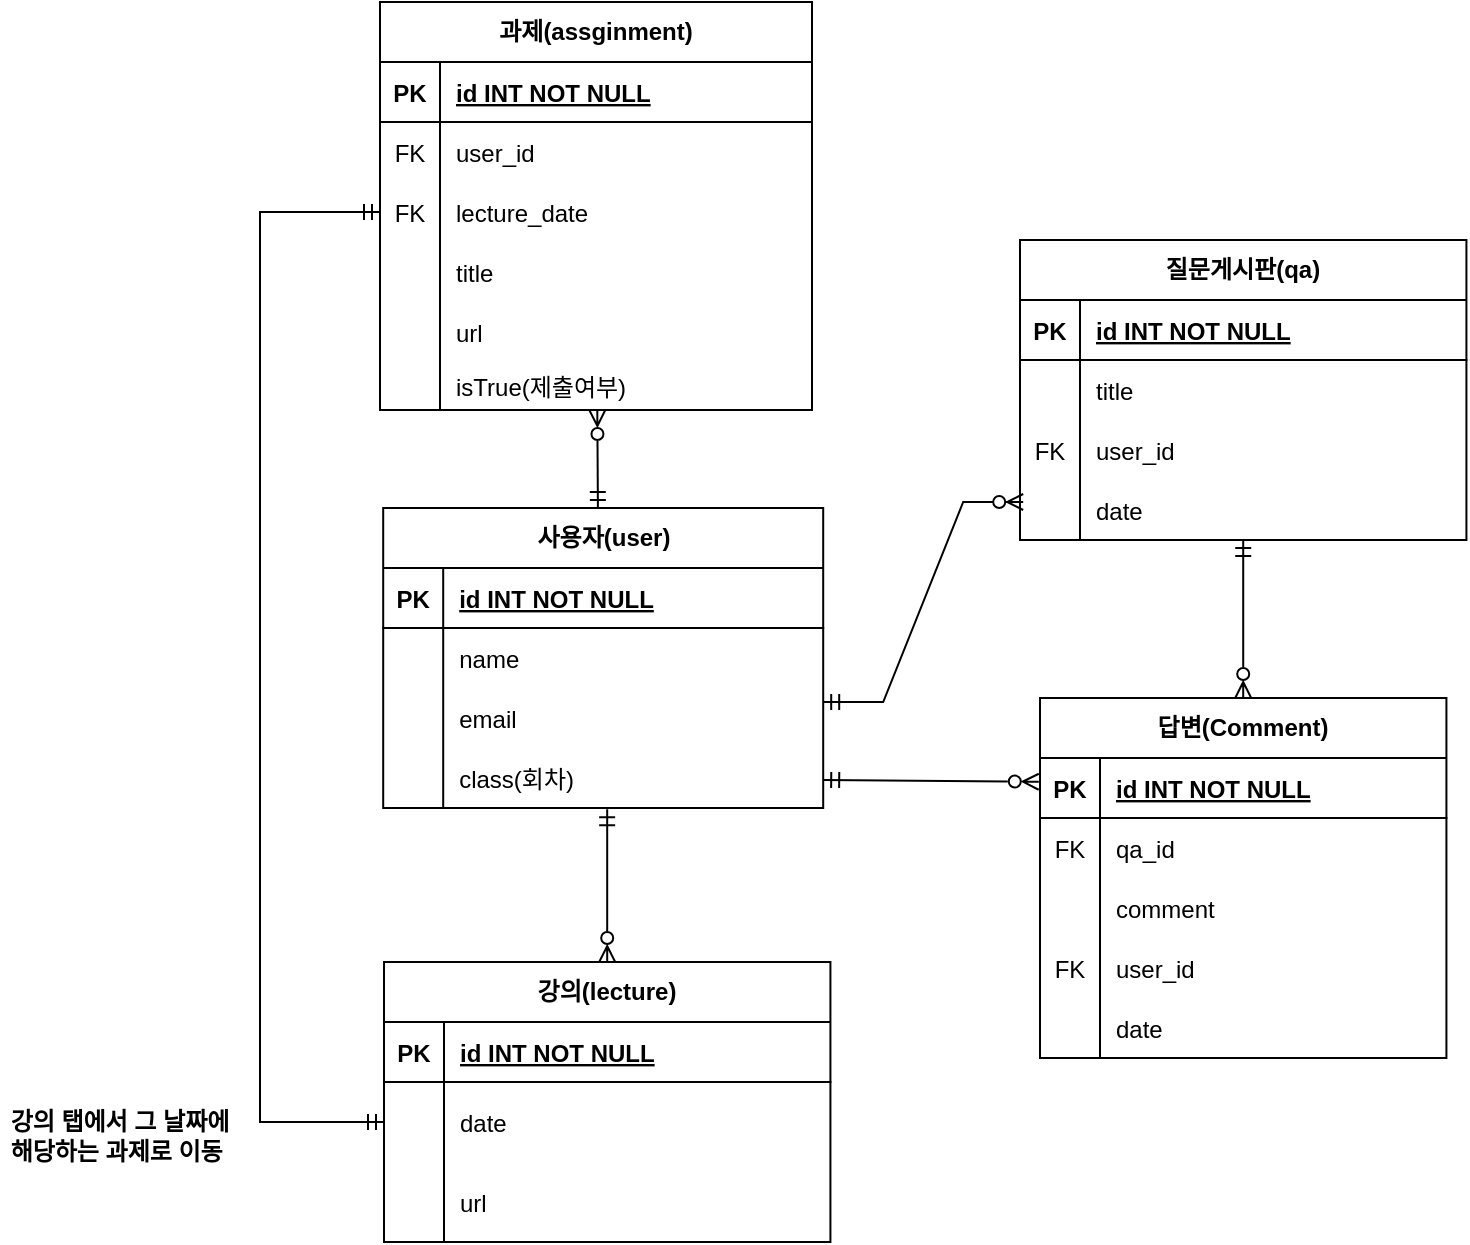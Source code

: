 <mxfile version="20.2.6" type="device"><diagram id="R2lEEEUBdFMjLlhIrx00" name="Page-1"><mxGraphModel dx="1209" dy="741" grid="0" gridSize="10" guides="1" tooltips="1" connect="1" arrows="1" fold="1" page="1" pageScale="1" pageWidth="850" pageHeight="1100" math="0" shadow="0" extFonts="Permanent Marker^https://fonts.googleapis.com/css?family=Permanent+Marker"><root><mxCell id="0"/><mxCell id="1" parent="0"/><mxCell id="u6gyyq9-gLubnpaLBzh7-92" value="" style="edgeStyle=none;rounded=0;orthogonalLoop=1;jettySize=auto;html=1;startArrow=ERmandOne;startFill=0;endArrow=ERzeroToMany;endFill=0;entryX=0.5;entryY=0;entryDx=0;entryDy=0;exitX=0.509;exitY=1.021;exitDx=0;exitDy=0;exitPerimeter=0;" parent="1" source="u6gyyq9-gLubnpaLBzh7-4" target="u6gyyq9-gLubnpaLBzh7-7" edge="1"><mxGeometry relative="1" as="geometry"/></mxCell><mxCell id="C-vyLk0tnHw3VtMMgP7b-23" value="사용자(user)" style="shape=table;startSize=30;container=1;collapsible=1;childLayout=tableLayout;fixedRows=1;rowLines=0;fontStyle=1;align=center;resizeLast=1;whiteSpace=wrap;" parent="1" vertex="1"><mxGeometry x="201.6" y="273" width="220" height="150" as="geometry"><mxRectangle x="120" y="120" width="100" height="30" as="alternateBounds"/></mxGeometry></mxCell><mxCell id="C-vyLk0tnHw3VtMMgP7b-24" value="" style="shape=partialRectangle;collapsible=0;dropTarget=0;pointerEvents=0;fillColor=none;points=[[0,0.5],[1,0.5]];portConstraint=eastwest;top=0;left=0;right=0;bottom=1;" parent="C-vyLk0tnHw3VtMMgP7b-23" vertex="1"><mxGeometry y="30" width="220" height="30" as="geometry"/></mxCell><mxCell id="C-vyLk0tnHw3VtMMgP7b-25" value="PK" style="shape=partialRectangle;overflow=hidden;connectable=0;fillColor=none;top=0;left=0;bottom=0;right=0;fontStyle=1;" parent="C-vyLk0tnHw3VtMMgP7b-24" vertex="1"><mxGeometry width="30" height="30" as="geometry"><mxRectangle width="30" height="30" as="alternateBounds"/></mxGeometry></mxCell><mxCell id="C-vyLk0tnHw3VtMMgP7b-26" value="id INT NOT NULL " style="shape=partialRectangle;overflow=hidden;connectable=0;fillColor=none;top=0;left=0;bottom=0;right=0;align=left;spacingLeft=6;fontStyle=5;" parent="C-vyLk0tnHw3VtMMgP7b-24" vertex="1"><mxGeometry x="30" width="190" height="30" as="geometry"><mxRectangle width="190" height="30" as="alternateBounds"/></mxGeometry></mxCell><mxCell id="C-vyLk0tnHw3VtMMgP7b-27" value="" style="shape=partialRectangle;collapsible=0;dropTarget=0;pointerEvents=0;fillColor=none;points=[[0,0.5],[1,0.5]];portConstraint=eastwest;top=0;left=0;right=0;bottom=0;" parent="C-vyLk0tnHw3VtMMgP7b-23" vertex="1"><mxGeometry y="60" width="220" height="30" as="geometry"/></mxCell><mxCell id="C-vyLk0tnHw3VtMMgP7b-28" value="" style="shape=partialRectangle;overflow=hidden;connectable=0;fillColor=none;top=0;left=0;bottom=0;right=0;" parent="C-vyLk0tnHw3VtMMgP7b-27" vertex="1"><mxGeometry width="30" height="30" as="geometry"><mxRectangle width="30" height="30" as="alternateBounds"/></mxGeometry></mxCell><mxCell id="C-vyLk0tnHw3VtMMgP7b-29" value="name" style="shape=partialRectangle;overflow=hidden;connectable=0;fillColor=none;top=0;left=0;bottom=0;right=0;align=left;spacingLeft=6;" parent="C-vyLk0tnHw3VtMMgP7b-27" vertex="1"><mxGeometry x="30" width="190" height="30" as="geometry"><mxRectangle width="190" height="30" as="alternateBounds"/></mxGeometry></mxCell><mxCell id="u6gyyq9-gLubnpaLBzh7-1" value="" style="shape=partialRectangle;collapsible=0;dropTarget=0;pointerEvents=0;fillColor=none;points=[[0,0.5],[1,0.5]];portConstraint=eastwest;top=0;left=0;right=0;bottom=0;" parent="C-vyLk0tnHw3VtMMgP7b-23" vertex="1"><mxGeometry y="90" width="220" height="30" as="geometry"/></mxCell><mxCell id="u6gyyq9-gLubnpaLBzh7-2" value="" style="shape=partialRectangle;overflow=hidden;connectable=0;fillColor=none;top=0;left=0;bottom=0;right=0;" parent="u6gyyq9-gLubnpaLBzh7-1" vertex="1"><mxGeometry width="30" height="30" as="geometry"><mxRectangle width="30" height="30" as="alternateBounds"/></mxGeometry></mxCell><mxCell id="u6gyyq9-gLubnpaLBzh7-3" value="email" style="shape=partialRectangle;overflow=hidden;connectable=0;fillColor=none;top=0;left=0;bottom=0;right=0;align=left;spacingLeft=6;" parent="u6gyyq9-gLubnpaLBzh7-1" vertex="1"><mxGeometry x="30" width="190" height="30" as="geometry"><mxRectangle width="190" height="30" as="alternateBounds"/></mxGeometry></mxCell><mxCell id="u6gyyq9-gLubnpaLBzh7-4" value="" style="shape=partialRectangle;collapsible=0;dropTarget=0;pointerEvents=0;fillColor=none;points=[[0,0.5],[1,0.5]];portConstraint=eastwest;top=0;left=0;right=0;bottom=0;" parent="C-vyLk0tnHw3VtMMgP7b-23" vertex="1"><mxGeometry y="120" width="220" height="30" as="geometry"/></mxCell><mxCell id="u6gyyq9-gLubnpaLBzh7-5" value="              " style="shape=partialRectangle;overflow=hidden;connectable=0;fillColor=none;top=0;left=0;bottom=0;right=0;" parent="u6gyyq9-gLubnpaLBzh7-4" vertex="1"><mxGeometry width="30" height="30" as="geometry"><mxRectangle width="30" height="30" as="alternateBounds"/></mxGeometry></mxCell><mxCell id="u6gyyq9-gLubnpaLBzh7-6" value="class(회차)" style="shape=partialRectangle;overflow=hidden;connectable=0;fillColor=none;top=0;left=0;bottom=0;right=0;align=left;spacingLeft=6;" parent="u6gyyq9-gLubnpaLBzh7-4" vertex="1"><mxGeometry x="30" width="190" height="30" as="geometry"><mxRectangle width="190" height="30" as="alternateBounds"/></mxGeometry></mxCell><mxCell id="u6gyyq9-gLubnpaLBzh7-7" value="강의(lecture)" style="shape=table;startSize=30;container=1;collapsible=1;childLayout=tableLayout;fixedRows=1;rowLines=0;fontStyle=1;align=center;resizeLast=1;whiteSpace=wrap;" parent="1" vertex="1"><mxGeometry x="202" y="500" width="223.21" height="140" as="geometry"><mxRectangle x="120" y="120" width="100" height="30" as="alternateBounds"/></mxGeometry></mxCell><mxCell id="u6gyyq9-gLubnpaLBzh7-8" value="" style="shape=partialRectangle;collapsible=0;dropTarget=0;pointerEvents=0;fillColor=none;points=[[0,0.5],[1,0.5]];portConstraint=eastwest;top=0;left=0;right=0;bottom=1;" parent="u6gyyq9-gLubnpaLBzh7-7" vertex="1"><mxGeometry y="30" width="223.21" height="30" as="geometry"/></mxCell><mxCell id="u6gyyq9-gLubnpaLBzh7-9" value="PK" style="shape=partialRectangle;overflow=hidden;connectable=0;fillColor=none;top=0;left=0;bottom=0;right=0;fontStyle=1;" parent="u6gyyq9-gLubnpaLBzh7-8" vertex="1"><mxGeometry width="30" height="30" as="geometry"><mxRectangle width="30" height="30" as="alternateBounds"/></mxGeometry></mxCell><mxCell id="u6gyyq9-gLubnpaLBzh7-10" value="id INT NOT NULL " style="shape=partialRectangle;overflow=hidden;connectable=0;fillColor=none;top=0;left=0;bottom=0;right=0;align=left;spacingLeft=6;fontStyle=5;" parent="u6gyyq9-gLubnpaLBzh7-8" vertex="1"><mxGeometry x="30" width="193.21" height="30" as="geometry"><mxRectangle width="193.21" height="30" as="alternateBounds"/></mxGeometry></mxCell><mxCell id="u6gyyq9-gLubnpaLBzh7-11" value="" style="shape=partialRectangle;collapsible=0;dropTarget=0;pointerEvents=0;fillColor=none;points=[[0,0.5],[1,0.5]];portConstraint=eastwest;top=0;left=0;right=0;bottom=0;" parent="u6gyyq9-gLubnpaLBzh7-7" vertex="1"><mxGeometry y="60" width="223.21" height="40" as="geometry"/></mxCell><mxCell id="u6gyyq9-gLubnpaLBzh7-12" value="" style="shape=partialRectangle;overflow=hidden;connectable=0;fillColor=none;top=0;left=0;bottom=0;right=0;" parent="u6gyyq9-gLubnpaLBzh7-11" vertex="1"><mxGeometry width="30" height="40" as="geometry"><mxRectangle width="30" height="40" as="alternateBounds"/></mxGeometry></mxCell><mxCell id="u6gyyq9-gLubnpaLBzh7-13" value="date" style="shape=partialRectangle;overflow=hidden;connectable=0;fillColor=none;top=0;left=0;bottom=0;right=0;align=left;spacingLeft=6;" parent="u6gyyq9-gLubnpaLBzh7-11" vertex="1"><mxGeometry x="30" width="193.21" height="40" as="geometry"><mxRectangle width="193.21" height="40" as="alternateBounds"/></mxGeometry></mxCell><mxCell id="u6gyyq9-gLubnpaLBzh7-46" value="" style="shape=partialRectangle;collapsible=0;dropTarget=0;pointerEvents=0;fillColor=none;points=[[0,0.5],[1,0.5]];portConstraint=eastwest;top=0;left=0;right=0;bottom=0;" parent="u6gyyq9-gLubnpaLBzh7-7" vertex="1"><mxGeometry y="100" width="223.21" height="40" as="geometry"/></mxCell><mxCell id="u6gyyq9-gLubnpaLBzh7-47" value="" style="shape=partialRectangle;overflow=hidden;connectable=0;fillColor=none;top=0;left=0;bottom=0;right=0;" parent="u6gyyq9-gLubnpaLBzh7-46" vertex="1"><mxGeometry width="30" height="40" as="geometry"><mxRectangle width="30" height="40" as="alternateBounds"/></mxGeometry></mxCell><mxCell id="u6gyyq9-gLubnpaLBzh7-48" value="url" style="shape=partialRectangle;overflow=hidden;connectable=0;fillColor=none;top=0;left=0;bottom=0;right=0;align=left;spacingLeft=6;" parent="u6gyyq9-gLubnpaLBzh7-46" vertex="1"><mxGeometry x="30" width="193.21" height="40" as="geometry"><mxRectangle width="193.21" height="40" as="alternateBounds"/></mxGeometry></mxCell><mxCell id="u6gyyq9-gLubnpaLBzh7-61" value="" style="rounded=0;orthogonalLoop=1;jettySize=auto;html=1;entryX=0.488;entryY=0;entryDx=0;entryDy=0;startArrow=ERzeroToMany;startFill=0;endArrow=ERmandOne;endFill=0;entryPerimeter=0;" parent="1" source="u6gyyq9-gLubnpaLBzh7-20" target="C-vyLk0tnHw3VtMMgP7b-23" edge="1"><mxGeometry relative="1" as="geometry"/></mxCell><mxCell id="u6gyyq9-gLubnpaLBzh7-20" value="과제(assginment)" style="shape=table;startSize=30;container=1;collapsible=1;childLayout=tableLayout;fixedRows=1;rowLines=0;fontStyle=1;align=center;resizeLast=1;whiteSpace=wrap;" parent="1" vertex="1"><mxGeometry x="200" y="20" width="216" height="204" as="geometry"><mxRectangle x="120" y="120" width="100" height="30" as="alternateBounds"/></mxGeometry></mxCell><mxCell id="u6gyyq9-gLubnpaLBzh7-21" value="" style="shape=partialRectangle;collapsible=0;dropTarget=0;pointerEvents=0;fillColor=none;points=[[0,0.5],[1,0.5]];portConstraint=eastwest;top=0;left=0;right=0;bottom=1;" parent="u6gyyq9-gLubnpaLBzh7-20" vertex="1"><mxGeometry y="30" width="216" height="30" as="geometry"/></mxCell><mxCell id="u6gyyq9-gLubnpaLBzh7-22" value="PK" style="shape=partialRectangle;overflow=hidden;connectable=0;fillColor=none;top=0;left=0;bottom=0;right=0;fontStyle=1;" parent="u6gyyq9-gLubnpaLBzh7-21" vertex="1"><mxGeometry width="30" height="30" as="geometry"><mxRectangle width="30" height="30" as="alternateBounds"/></mxGeometry></mxCell><mxCell id="u6gyyq9-gLubnpaLBzh7-23" value="id INT NOT NULL " style="shape=partialRectangle;overflow=hidden;connectable=0;fillColor=none;top=0;left=0;bottom=0;right=0;align=left;spacingLeft=6;fontStyle=5;" parent="u6gyyq9-gLubnpaLBzh7-21" vertex="1"><mxGeometry x="30" width="186" height="30" as="geometry"><mxRectangle width="186" height="30" as="alternateBounds"/></mxGeometry></mxCell><mxCell id="u6gyyq9-gLubnpaLBzh7-24" value="" style="shape=partialRectangle;collapsible=0;dropTarget=0;pointerEvents=0;fillColor=none;points=[[0,0.5],[1,0.5]];portConstraint=eastwest;top=0;left=0;right=0;bottom=0;" parent="u6gyyq9-gLubnpaLBzh7-20" vertex="1"><mxGeometry y="60" width="216" height="30" as="geometry"/></mxCell><mxCell id="u6gyyq9-gLubnpaLBzh7-25" value="FK" style="shape=partialRectangle;overflow=hidden;connectable=0;fillColor=none;top=0;left=0;bottom=0;right=0;" parent="u6gyyq9-gLubnpaLBzh7-24" vertex="1"><mxGeometry width="30" height="30" as="geometry"><mxRectangle width="30" height="30" as="alternateBounds"/></mxGeometry></mxCell><mxCell id="u6gyyq9-gLubnpaLBzh7-26" value="user_id" style="shape=partialRectangle;overflow=hidden;connectable=0;fillColor=none;top=0;left=0;bottom=0;right=0;align=left;spacingLeft=6;" parent="u6gyyq9-gLubnpaLBzh7-24" vertex="1"><mxGeometry x="30" width="186" height="30" as="geometry"><mxRectangle width="186" height="30" as="alternateBounds"/></mxGeometry></mxCell><mxCell id="u6gyyq9-gLubnpaLBzh7-27" value="" style="shape=partialRectangle;collapsible=0;dropTarget=0;pointerEvents=0;fillColor=none;points=[[0,0.5],[1,0.5]];portConstraint=eastwest;top=0;left=0;right=0;bottom=0;" parent="u6gyyq9-gLubnpaLBzh7-20" vertex="1"><mxGeometry y="90" width="216" height="30" as="geometry"/></mxCell><mxCell id="u6gyyq9-gLubnpaLBzh7-28" value="FK" style="shape=partialRectangle;overflow=hidden;connectable=0;fillColor=none;top=0;left=0;bottom=0;right=0;" parent="u6gyyq9-gLubnpaLBzh7-27" vertex="1"><mxGeometry width="30" height="30" as="geometry"><mxRectangle width="30" height="30" as="alternateBounds"/></mxGeometry></mxCell><mxCell id="u6gyyq9-gLubnpaLBzh7-29" value="lecture_date" style="shape=partialRectangle;overflow=hidden;connectable=0;fillColor=none;top=0;left=0;bottom=0;right=0;align=left;spacingLeft=6;" parent="u6gyyq9-gLubnpaLBzh7-27" vertex="1"><mxGeometry x="30" width="186" height="30" as="geometry"><mxRectangle width="186" height="30" as="alternateBounds"/></mxGeometry></mxCell><mxCell id="u6gyyq9-gLubnpaLBzh7-30" value="" style="shape=partialRectangle;collapsible=0;dropTarget=0;pointerEvents=0;fillColor=none;points=[[0,0.5],[1,0.5]];portConstraint=eastwest;top=0;left=0;right=0;bottom=0;" parent="u6gyyq9-gLubnpaLBzh7-20" vertex="1"><mxGeometry y="120" width="216" height="30" as="geometry"/></mxCell><mxCell id="u6gyyq9-gLubnpaLBzh7-31" value="" style="shape=partialRectangle;overflow=hidden;connectable=0;fillColor=none;top=0;left=0;bottom=0;right=0;" parent="u6gyyq9-gLubnpaLBzh7-30" vertex="1"><mxGeometry width="30" height="30" as="geometry"><mxRectangle width="30" height="30" as="alternateBounds"/></mxGeometry></mxCell><mxCell id="u6gyyq9-gLubnpaLBzh7-32" value="title" style="shape=partialRectangle;overflow=hidden;connectable=0;fillColor=none;top=0;left=0;bottom=0;right=0;align=left;spacingLeft=6;" parent="u6gyyq9-gLubnpaLBzh7-30" vertex="1"><mxGeometry x="30" width="186" height="30" as="geometry"><mxRectangle width="186" height="30" as="alternateBounds"/></mxGeometry></mxCell><mxCell id="u6gyyq9-gLubnpaLBzh7-66" value="" style="shape=partialRectangle;collapsible=0;dropTarget=0;pointerEvents=0;fillColor=none;points=[[0,0.5],[1,0.5]];portConstraint=eastwest;top=0;left=0;right=0;bottom=0;" parent="u6gyyq9-gLubnpaLBzh7-20" vertex="1"><mxGeometry y="150" width="216" height="30" as="geometry"/></mxCell><mxCell id="u6gyyq9-gLubnpaLBzh7-67" value="" style="shape=partialRectangle;overflow=hidden;connectable=0;fillColor=none;top=0;left=0;bottom=0;right=0;" parent="u6gyyq9-gLubnpaLBzh7-66" vertex="1"><mxGeometry width="30" height="30" as="geometry"><mxRectangle width="30" height="30" as="alternateBounds"/></mxGeometry></mxCell><mxCell id="u6gyyq9-gLubnpaLBzh7-68" value="url" style="shape=partialRectangle;overflow=hidden;connectable=0;fillColor=none;top=0;left=0;bottom=0;right=0;align=left;spacingLeft=6;" parent="u6gyyq9-gLubnpaLBzh7-66" vertex="1"><mxGeometry x="30" width="186" height="30" as="geometry"><mxRectangle width="186" height="30" as="alternateBounds"/></mxGeometry></mxCell><mxCell id="u6gyyq9-gLubnpaLBzh7-49" value="" style="shape=partialRectangle;collapsible=0;dropTarget=0;pointerEvents=0;fillColor=none;points=[[0,0.5],[1,0.5]];portConstraint=eastwest;top=0;left=0;right=0;bottom=0;" parent="u6gyyq9-gLubnpaLBzh7-20" vertex="1"><mxGeometry y="180" width="216" height="24" as="geometry"/></mxCell><mxCell id="u6gyyq9-gLubnpaLBzh7-50" value="" style="shape=partialRectangle;overflow=hidden;connectable=0;fillColor=none;top=0;left=0;bottom=0;right=0;" parent="u6gyyq9-gLubnpaLBzh7-49" vertex="1"><mxGeometry width="30" height="24" as="geometry"><mxRectangle width="30" height="24" as="alternateBounds"/></mxGeometry></mxCell><mxCell id="u6gyyq9-gLubnpaLBzh7-51" value="isTrue(제출여부)" style="shape=partialRectangle;overflow=hidden;connectable=0;fillColor=none;top=0;left=0;bottom=0;right=0;align=left;spacingLeft=6;" parent="u6gyyq9-gLubnpaLBzh7-49" vertex="1"><mxGeometry x="30" width="186" height="24" as="geometry"><mxRectangle width="186" height="24" as="alternateBounds"/></mxGeometry></mxCell><mxCell id="u6gyyq9-gLubnpaLBzh7-89" value="" style="edgeStyle=none;rounded=0;orthogonalLoop=1;jettySize=auto;html=1;startArrow=ERmandOne;startFill=0;endArrow=ERzeroToMany;endFill=0;entryX=0.5;entryY=0;entryDx=0;entryDy=0;" parent="1" source="u6gyyq9-gLubnpaLBzh7-33" target="u6gyyq9-gLubnpaLBzh7-72" edge="1"><mxGeometry relative="1" as="geometry"/></mxCell><mxCell id="u6gyyq9-gLubnpaLBzh7-33" value="질문게시판(qa)" style="shape=table;startSize=30;container=1;collapsible=1;childLayout=tableLayout;fixedRows=1;rowLines=0;fontStyle=1;align=center;resizeLast=1;whiteSpace=wrap;" parent="1" vertex="1"><mxGeometry x="520" y="139" width="223.21" height="150" as="geometry"><mxRectangle x="120" y="120" width="100" height="30" as="alternateBounds"/></mxGeometry></mxCell><mxCell id="u6gyyq9-gLubnpaLBzh7-34" value="" style="shape=partialRectangle;collapsible=0;dropTarget=0;pointerEvents=0;fillColor=none;points=[[0,0.5],[1,0.5]];portConstraint=eastwest;top=0;left=0;right=0;bottom=1;" parent="u6gyyq9-gLubnpaLBzh7-33" vertex="1"><mxGeometry y="30" width="223.21" height="30" as="geometry"/></mxCell><mxCell id="u6gyyq9-gLubnpaLBzh7-35" value="PK" style="shape=partialRectangle;overflow=hidden;connectable=0;fillColor=none;top=0;left=0;bottom=0;right=0;fontStyle=1;" parent="u6gyyq9-gLubnpaLBzh7-34" vertex="1"><mxGeometry width="30" height="30" as="geometry"><mxRectangle width="30" height="30" as="alternateBounds"/></mxGeometry></mxCell><mxCell id="u6gyyq9-gLubnpaLBzh7-36" value="id INT NOT NULL " style="shape=partialRectangle;overflow=hidden;connectable=0;fillColor=none;top=0;left=0;bottom=0;right=0;align=left;spacingLeft=6;fontStyle=5;" parent="u6gyyq9-gLubnpaLBzh7-34" vertex="1"><mxGeometry x="30" width="193.21" height="30" as="geometry"><mxRectangle width="193.21" height="30" as="alternateBounds"/></mxGeometry></mxCell><mxCell id="u6gyyq9-gLubnpaLBzh7-69" value="" style="shape=partialRectangle;collapsible=0;dropTarget=0;pointerEvents=0;fillColor=none;points=[[0,0.5],[1,0.5]];portConstraint=eastwest;top=0;left=0;right=0;bottom=0;" parent="u6gyyq9-gLubnpaLBzh7-33" vertex="1"><mxGeometry y="60" width="223.21" height="30" as="geometry"/></mxCell><mxCell id="u6gyyq9-gLubnpaLBzh7-70" value="" style="shape=partialRectangle;overflow=hidden;connectable=0;fillColor=none;top=0;left=0;bottom=0;right=0;" parent="u6gyyq9-gLubnpaLBzh7-69" vertex="1"><mxGeometry width="30" height="30" as="geometry"><mxRectangle width="30" height="30" as="alternateBounds"/></mxGeometry></mxCell><mxCell id="u6gyyq9-gLubnpaLBzh7-71" value="title" style="shape=partialRectangle;overflow=hidden;connectable=0;fillColor=none;top=0;left=0;bottom=0;right=0;align=left;spacingLeft=6;" parent="u6gyyq9-gLubnpaLBzh7-69" vertex="1"><mxGeometry x="30" width="193.21" height="30" as="geometry"><mxRectangle width="193.21" height="30" as="alternateBounds"/></mxGeometry></mxCell><mxCell id="u6gyyq9-gLubnpaLBzh7-40" value="" style="shape=partialRectangle;collapsible=0;dropTarget=0;pointerEvents=0;fillColor=none;points=[[0,0.5],[1,0.5]];portConstraint=eastwest;top=0;left=0;right=0;bottom=0;" parent="u6gyyq9-gLubnpaLBzh7-33" vertex="1"><mxGeometry y="90" width="223.21" height="30" as="geometry"/></mxCell><mxCell id="u6gyyq9-gLubnpaLBzh7-41" value="FK" style="shape=partialRectangle;overflow=hidden;connectable=0;fillColor=none;top=0;left=0;bottom=0;right=0;" parent="u6gyyq9-gLubnpaLBzh7-40" vertex="1"><mxGeometry width="30" height="30" as="geometry"><mxRectangle width="30" height="30" as="alternateBounds"/></mxGeometry></mxCell><mxCell id="u6gyyq9-gLubnpaLBzh7-42" value="user_id" style="shape=partialRectangle;overflow=hidden;connectable=0;fillColor=none;top=0;left=0;bottom=0;right=0;align=left;spacingLeft=6;" parent="u6gyyq9-gLubnpaLBzh7-40" vertex="1"><mxGeometry x="30" width="193.21" height="30" as="geometry"><mxRectangle width="193.21" height="30" as="alternateBounds"/></mxGeometry></mxCell><mxCell id="u6gyyq9-gLubnpaLBzh7-43" value="" style="shape=partialRectangle;collapsible=0;dropTarget=0;pointerEvents=0;fillColor=none;points=[[0,0.5],[1,0.5]];portConstraint=eastwest;top=0;left=0;right=0;bottom=0;" parent="u6gyyq9-gLubnpaLBzh7-33" vertex="1"><mxGeometry y="120" width="223.21" height="30" as="geometry"/></mxCell><mxCell id="u6gyyq9-gLubnpaLBzh7-44" value="" style="shape=partialRectangle;overflow=hidden;connectable=0;fillColor=none;top=0;left=0;bottom=0;right=0;" parent="u6gyyq9-gLubnpaLBzh7-43" vertex="1"><mxGeometry width="30" height="30" as="geometry"><mxRectangle width="30" height="30" as="alternateBounds"/></mxGeometry></mxCell><mxCell id="u6gyyq9-gLubnpaLBzh7-45" value="date" style="shape=partialRectangle;overflow=hidden;connectable=0;fillColor=none;top=0;left=0;bottom=0;right=0;align=left;spacingLeft=6;" parent="u6gyyq9-gLubnpaLBzh7-43" vertex="1"><mxGeometry x="30" width="193.21" height="30" as="geometry"><mxRectangle width="193.21" height="30" as="alternateBounds"/></mxGeometry></mxCell><mxCell id="u6gyyq9-gLubnpaLBzh7-53" value="" style="edgeStyle=entityRelationEdgeStyle;fontSize=12;html=1;endArrow=ERzeroToMany;startArrow=ERmandOne;rounded=0;" parent="1" edge="1"><mxGeometry width="100" height="100" relative="1" as="geometry"><mxPoint x="421.6" y="370" as="sourcePoint"/><mxPoint x="521.6" y="270" as="targetPoint"/></mxGeometry></mxCell><mxCell id="u6gyyq9-gLubnpaLBzh7-72" value="답변(Comment)" style="shape=table;startSize=30;container=1;collapsible=1;childLayout=tableLayout;fixedRows=1;rowLines=0;fontStyle=1;align=center;resizeLast=1;whiteSpace=wrap;" parent="1" vertex="1"><mxGeometry x="530" y="368" width="203.21" height="180" as="geometry"><mxRectangle x="120" y="120" width="100" height="30" as="alternateBounds"/></mxGeometry></mxCell><mxCell id="u6gyyq9-gLubnpaLBzh7-73" value="" style="shape=partialRectangle;collapsible=0;dropTarget=0;pointerEvents=0;fillColor=none;points=[[0,0.5],[1,0.5]];portConstraint=eastwest;top=0;left=0;right=0;bottom=1;" parent="u6gyyq9-gLubnpaLBzh7-72" vertex="1"><mxGeometry y="30" width="203.21" height="30" as="geometry"/></mxCell><mxCell id="u6gyyq9-gLubnpaLBzh7-74" value="PK" style="shape=partialRectangle;overflow=hidden;connectable=0;fillColor=none;top=0;left=0;bottom=0;right=0;fontStyle=1;" parent="u6gyyq9-gLubnpaLBzh7-73" vertex="1"><mxGeometry width="30" height="30" as="geometry"><mxRectangle width="30" height="30" as="alternateBounds"/></mxGeometry></mxCell><mxCell id="u6gyyq9-gLubnpaLBzh7-75" value="id INT NOT NULL " style="shape=partialRectangle;overflow=hidden;connectable=0;fillColor=none;top=0;left=0;bottom=0;right=0;align=left;spacingLeft=6;fontStyle=5;" parent="u6gyyq9-gLubnpaLBzh7-73" vertex="1"><mxGeometry x="30" width="173.21" height="30" as="geometry"><mxRectangle width="173.21" height="30" as="alternateBounds"/></mxGeometry></mxCell><mxCell id="u6gyyq9-gLubnpaLBzh7-76" value="" style="shape=partialRectangle;collapsible=0;dropTarget=0;pointerEvents=0;fillColor=none;points=[[0,0.5],[1,0.5]];portConstraint=eastwest;top=0;left=0;right=0;bottom=0;" parent="u6gyyq9-gLubnpaLBzh7-72" vertex="1"><mxGeometry y="60" width="203.21" height="30" as="geometry"/></mxCell><mxCell id="u6gyyq9-gLubnpaLBzh7-77" value="FK" style="shape=partialRectangle;overflow=hidden;connectable=0;fillColor=none;top=0;left=0;bottom=0;right=0;" parent="u6gyyq9-gLubnpaLBzh7-76" vertex="1"><mxGeometry width="30" height="30" as="geometry"><mxRectangle width="30" height="30" as="alternateBounds"/></mxGeometry></mxCell><mxCell id="u6gyyq9-gLubnpaLBzh7-78" value="qa_id" style="shape=partialRectangle;overflow=hidden;connectable=0;fillColor=none;top=0;left=0;bottom=0;right=0;align=left;spacingLeft=6;" parent="u6gyyq9-gLubnpaLBzh7-76" vertex="1"><mxGeometry x="30" width="173.21" height="30" as="geometry"><mxRectangle width="173.21" height="30" as="alternateBounds"/></mxGeometry></mxCell><mxCell id="u6gyyq9-gLubnpaLBzh7-79" value="" style="shape=partialRectangle;collapsible=0;dropTarget=0;pointerEvents=0;fillColor=none;points=[[0,0.5],[1,0.5]];portConstraint=eastwest;top=0;left=0;right=0;bottom=0;" parent="u6gyyq9-gLubnpaLBzh7-72" vertex="1"><mxGeometry y="90" width="203.21" height="30" as="geometry"/></mxCell><mxCell id="u6gyyq9-gLubnpaLBzh7-80" value="" style="shape=partialRectangle;overflow=hidden;connectable=0;fillColor=none;top=0;left=0;bottom=0;right=0;" parent="u6gyyq9-gLubnpaLBzh7-79" vertex="1"><mxGeometry width="30" height="30" as="geometry"><mxRectangle width="30" height="30" as="alternateBounds"/></mxGeometry></mxCell><mxCell id="u6gyyq9-gLubnpaLBzh7-81" value="comment" style="shape=partialRectangle;overflow=hidden;connectable=0;fillColor=none;top=0;left=0;bottom=0;right=0;align=left;spacingLeft=6;" parent="u6gyyq9-gLubnpaLBzh7-79" vertex="1"><mxGeometry x="30" width="173.21" height="30" as="geometry"><mxRectangle width="173.21" height="30" as="alternateBounds"/></mxGeometry></mxCell><mxCell id="u6gyyq9-gLubnpaLBzh7-82" value="" style="shape=partialRectangle;collapsible=0;dropTarget=0;pointerEvents=0;fillColor=none;points=[[0,0.5],[1,0.5]];portConstraint=eastwest;top=0;left=0;right=0;bottom=0;" parent="u6gyyq9-gLubnpaLBzh7-72" vertex="1"><mxGeometry y="120" width="203.21" height="30" as="geometry"/></mxCell><mxCell id="u6gyyq9-gLubnpaLBzh7-83" value="FK" style="shape=partialRectangle;overflow=hidden;connectable=0;fillColor=none;top=0;left=0;bottom=0;right=0;" parent="u6gyyq9-gLubnpaLBzh7-82" vertex="1"><mxGeometry width="30" height="30" as="geometry"><mxRectangle width="30" height="30" as="alternateBounds"/></mxGeometry></mxCell><mxCell id="u6gyyq9-gLubnpaLBzh7-84" value="user_id" style="shape=partialRectangle;overflow=hidden;connectable=0;fillColor=none;top=0;left=0;bottom=0;right=0;align=left;spacingLeft=6;" parent="u6gyyq9-gLubnpaLBzh7-82" vertex="1"><mxGeometry x="30" width="173.21" height="30" as="geometry"><mxRectangle width="173.21" height="30" as="alternateBounds"/></mxGeometry></mxCell><mxCell id="u6gyyq9-gLubnpaLBzh7-85" value="" style="shape=partialRectangle;collapsible=0;dropTarget=0;pointerEvents=0;fillColor=none;points=[[0,0.5],[1,0.5]];portConstraint=eastwest;top=0;left=0;right=0;bottom=0;" parent="u6gyyq9-gLubnpaLBzh7-72" vertex="1"><mxGeometry y="150" width="203.21" height="30" as="geometry"/></mxCell><mxCell id="u6gyyq9-gLubnpaLBzh7-86" value="" style="shape=partialRectangle;overflow=hidden;connectable=0;fillColor=none;top=0;left=0;bottom=0;right=0;" parent="u6gyyq9-gLubnpaLBzh7-85" vertex="1"><mxGeometry width="30" height="30" as="geometry"><mxRectangle width="30" height="30" as="alternateBounds"/></mxGeometry></mxCell><mxCell id="u6gyyq9-gLubnpaLBzh7-87" value="date" style="shape=partialRectangle;overflow=hidden;connectable=0;fillColor=none;top=0;left=0;bottom=0;right=0;align=left;spacingLeft=6;" parent="u6gyyq9-gLubnpaLBzh7-85" vertex="1"><mxGeometry x="30" width="173.21" height="30" as="geometry"><mxRectangle width="173.21" height="30" as="alternateBounds"/></mxGeometry></mxCell><mxCell id="u6gyyq9-gLubnpaLBzh7-93" value="" style="edgeStyle=none;rounded=0;orthogonalLoop=1;jettySize=auto;html=1;startArrow=ERmandOne;startFill=0;endArrow=ERzeroToMany;endFill=0;entryX=-0.003;entryY=0.396;entryDx=0;entryDy=0;entryPerimeter=0;" parent="1" source="u6gyyq9-gLubnpaLBzh7-4" target="u6gyyq9-gLubnpaLBzh7-73" edge="1"><mxGeometry relative="1" as="geometry"><mxPoint x="530" y="413" as="targetPoint"/><Array as="points"/></mxGeometry></mxCell><mxCell id="u6gyyq9-gLubnpaLBzh7-96" value="" style="edgeStyle=orthogonalEdgeStyle;fontSize=12;html=1;endArrow=ERmandOne;startArrow=ERmandOne;rounded=0;entryX=0;entryY=0.333;entryDx=0;entryDy=0;entryPerimeter=0;strokeColor=none;" parent="1" source="u6gyyq9-gLubnpaLBzh7-46" target="u6gyyq9-gLubnpaLBzh7-27" edge="1"><mxGeometry width="100" height="100" relative="1" as="geometry"><mxPoint x="80" y="640" as="sourcePoint"/><mxPoint x="140" y="310" as="targetPoint"/></mxGeometry></mxCell><mxCell id="u6gyyq9-gLubnpaLBzh7-97" value="" style="edgeStyle=orthogonalEdgeStyle;fontSize=12;html=1;endArrow=ERmandOne;startArrow=ERmandOne;rounded=0;entryX=0;entryY=0.5;entryDx=0;entryDy=0;exitX=0;exitY=0.5;exitDx=0;exitDy=0;" parent="1" source="u6gyyq9-gLubnpaLBzh7-11" target="u6gyyq9-gLubnpaLBzh7-27" edge="1"><mxGeometry width="100" height="100" relative="1" as="geometry"><mxPoint x="190" y="650" as="sourcePoint"/><mxPoint x="170" y="360" as="targetPoint"/><Array as="points"><mxPoint x="140" y="580"/><mxPoint x="140" y="125"/></Array></mxGeometry></mxCell><mxCell id="u6gyyq9-gLubnpaLBzh7-98" value="강의 탭에서 그 날짜에 해당하는 과제로 이동&amp;nbsp;" style="text;html=1;strokeColor=none;fillColor=none;align=center;verticalAlign=middle;whiteSpace=wrap;rounded=0;horizontal=1;fontStyle=1" parent="1" vertex="1"><mxGeometry x="10" y="540" width="120" height="93" as="geometry"/></mxCell></root></mxGraphModel></diagram></mxfile>